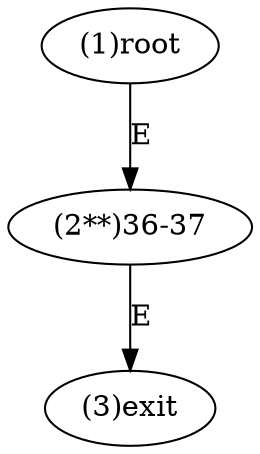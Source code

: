 digraph "" { 
1[ label="(1)root"];
2[ label="(2**)36-37"];
3[ label="(3)exit"];
1->2[ label="E"];
2->3[ label="E"];
}